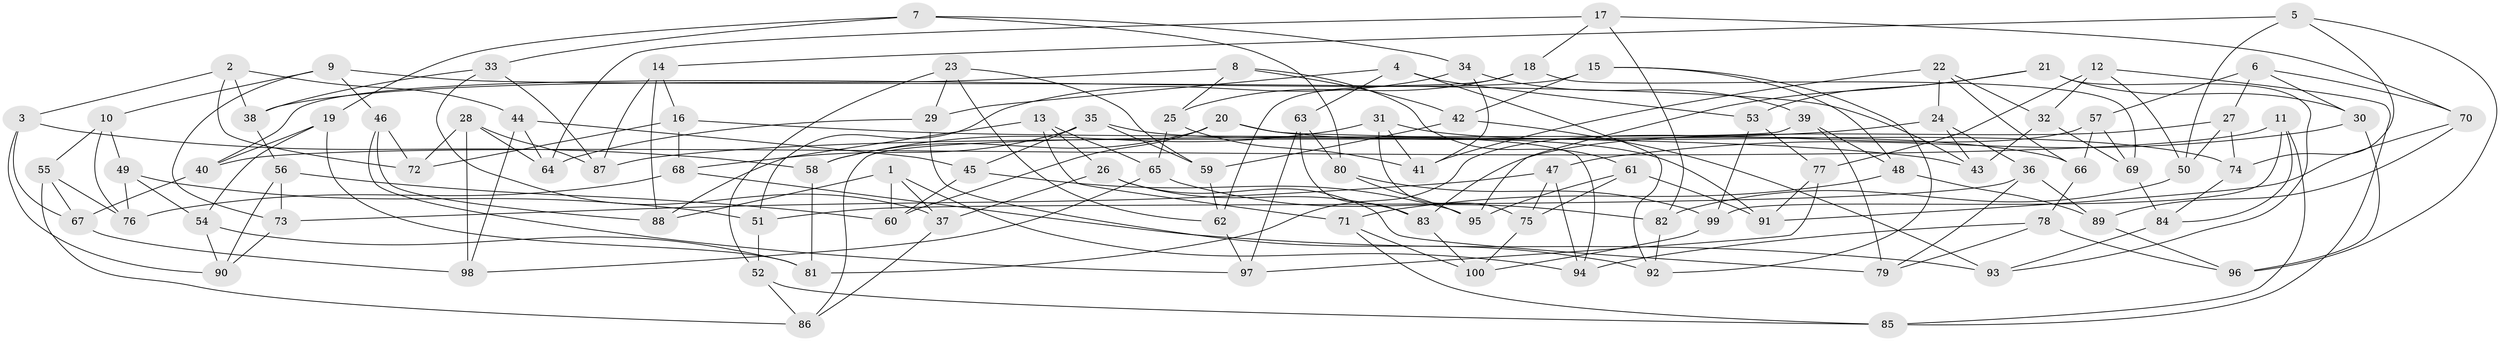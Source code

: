 // Generated by graph-tools (version 1.1) at 2025/16/03/09/25 04:16:14]
// undirected, 100 vertices, 200 edges
graph export_dot {
graph [start="1"]
  node [color=gray90,style=filled];
  1;
  2;
  3;
  4;
  5;
  6;
  7;
  8;
  9;
  10;
  11;
  12;
  13;
  14;
  15;
  16;
  17;
  18;
  19;
  20;
  21;
  22;
  23;
  24;
  25;
  26;
  27;
  28;
  29;
  30;
  31;
  32;
  33;
  34;
  35;
  36;
  37;
  38;
  39;
  40;
  41;
  42;
  43;
  44;
  45;
  46;
  47;
  48;
  49;
  50;
  51;
  52;
  53;
  54;
  55;
  56;
  57;
  58;
  59;
  60;
  61;
  62;
  63;
  64;
  65;
  66;
  67;
  68;
  69;
  70;
  71;
  72;
  73;
  74;
  75;
  76;
  77;
  78;
  79;
  80;
  81;
  82;
  83;
  84;
  85;
  86;
  87;
  88;
  89;
  90;
  91;
  92;
  93;
  94;
  95;
  96;
  97;
  98;
  99;
  100;
  1 -- 60;
  1 -- 37;
  1 -- 88;
  1 -- 94;
  2 -- 3;
  2 -- 44;
  2 -- 38;
  2 -- 72;
  3 -- 58;
  3 -- 67;
  3 -- 90;
  4 -- 29;
  4 -- 92;
  4 -- 63;
  4 -- 53;
  5 -- 50;
  5 -- 14;
  5 -- 96;
  5 -- 74;
  6 -- 57;
  6 -- 70;
  6 -- 30;
  6 -- 27;
  7 -- 33;
  7 -- 34;
  7 -- 19;
  7 -- 80;
  8 -- 61;
  8 -- 38;
  8 -- 25;
  8 -- 42;
  9 -- 46;
  9 -- 73;
  9 -- 10;
  9 -- 43;
  10 -- 49;
  10 -- 76;
  10 -- 55;
  11 -- 85;
  11 -- 99;
  11 -- 40;
  11 -- 84;
  12 -- 50;
  12 -- 32;
  12 -- 77;
  12 -- 85;
  13 -- 26;
  13 -- 65;
  13 -- 71;
  13 -- 88;
  14 -- 88;
  14 -- 16;
  14 -- 87;
  15 -- 92;
  15 -- 48;
  15 -- 42;
  15 -- 40;
  16 -- 72;
  16 -- 68;
  16 -- 43;
  17 -- 18;
  17 -- 64;
  17 -- 82;
  17 -- 70;
  18 -- 25;
  18 -- 69;
  18 -- 62;
  19 -- 40;
  19 -- 81;
  19 -- 54;
  20 -- 58;
  20 -- 66;
  20 -- 94;
  20 -- 60;
  21 -- 95;
  21 -- 53;
  21 -- 30;
  21 -- 93;
  22 -- 32;
  22 -- 41;
  22 -- 66;
  22 -- 24;
  23 -- 62;
  23 -- 29;
  23 -- 59;
  23 -- 52;
  24 -- 36;
  24 -- 87;
  24 -- 43;
  25 -- 41;
  25 -- 65;
  26 -- 79;
  26 -- 83;
  26 -- 37;
  27 -- 83;
  27 -- 50;
  27 -- 74;
  28 -- 64;
  28 -- 98;
  28 -- 87;
  28 -- 72;
  29 -- 64;
  29 -- 92;
  30 -- 96;
  30 -- 47;
  31 -- 58;
  31 -- 75;
  31 -- 74;
  31 -- 41;
  32 -- 69;
  32 -- 43;
  33 -- 38;
  33 -- 37;
  33 -- 87;
  34 -- 39;
  34 -- 51;
  34 -- 41;
  35 -- 91;
  35 -- 45;
  35 -- 59;
  35 -- 68;
  36 -- 89;
  36 -- 79;
  36 -- 51;
  37 -- 86;
  38 -- 56;
  39 -- 86;
  39 -- 48;
  39 -- 79;
  40 -- 67;
  42 -- 59;
  42 -- 93;
  44 -- 45;
  44 -- 64;
  44 -- 98;
  45 -- 95;
  45 -- 60;
  46 -- 88;
  46 -- 72;
  46 -- 97;
  47 -- 75;
  47 -- 73;
  47 -- 94;
  48 -- 89;
  48 -- 71;
  49 -- 54;
  49 -- 51;
  49 -- 76;
  50 -- 82;
  51 -- 52;
  52 -- 85;
  52 -- 86;
  53 -- 77;
  53 -- 99;
  54 -- 81;
  54 -- 90;
  55 -- 86;
  55 -- 76;
  55 -- 67;
  56 -- 60;
  56 -- 90;
  56 -- 73;
  57 -- 66;
  57 -- 81;
  57 -- 69;
  58 -- 81;
  59 -- 62;
  61 -- 91;
  61 -- 95;
  61 -- 75;
  62 -- 97;
  63 -- 97;
  63 -- 80;
  63 -- 83;
  65 -- 82;
  65 -- 98;
  66 -- 78;
  67 -- 98;
  68 -- 93;
  68 -- 76;
  69 -- 84;
  70 -- 89;
  70 -- 91;
  71 -- 85;
  71 -- 100;
  73 -- 90;
  74 -- 84;
  75 -- 100;
  77 -- 91;
  77 -- 97;
  78 -- 94;
  78 -- 79;
  78 -- 96;
  80 -- 99;
  80 -- 95;
  82 -- 92;
  83 -- 100;
  84 -- 93;
  89 -- 96;
  99 -- 100;
}

